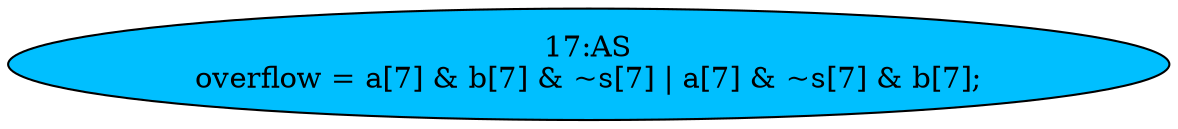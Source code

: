 strict digraph "" {
	node [label="\N"];
	"17:AS"	[ast="<pyverilog.vparser.ast.Assign object at 0x7fe3173b13d0>",
		def_var="['overflow']",
		fillcolor=deepskyblue,
		label="17:AS
overflow = a[7] & b[7] & ~s[7] | a[7] & ~s[7] & b[7];",
		statements="[]",
		style=filled,
		typ=Assign,
		use_var="['a', 'b', 's', 'a', 's', 'b']"];
}
